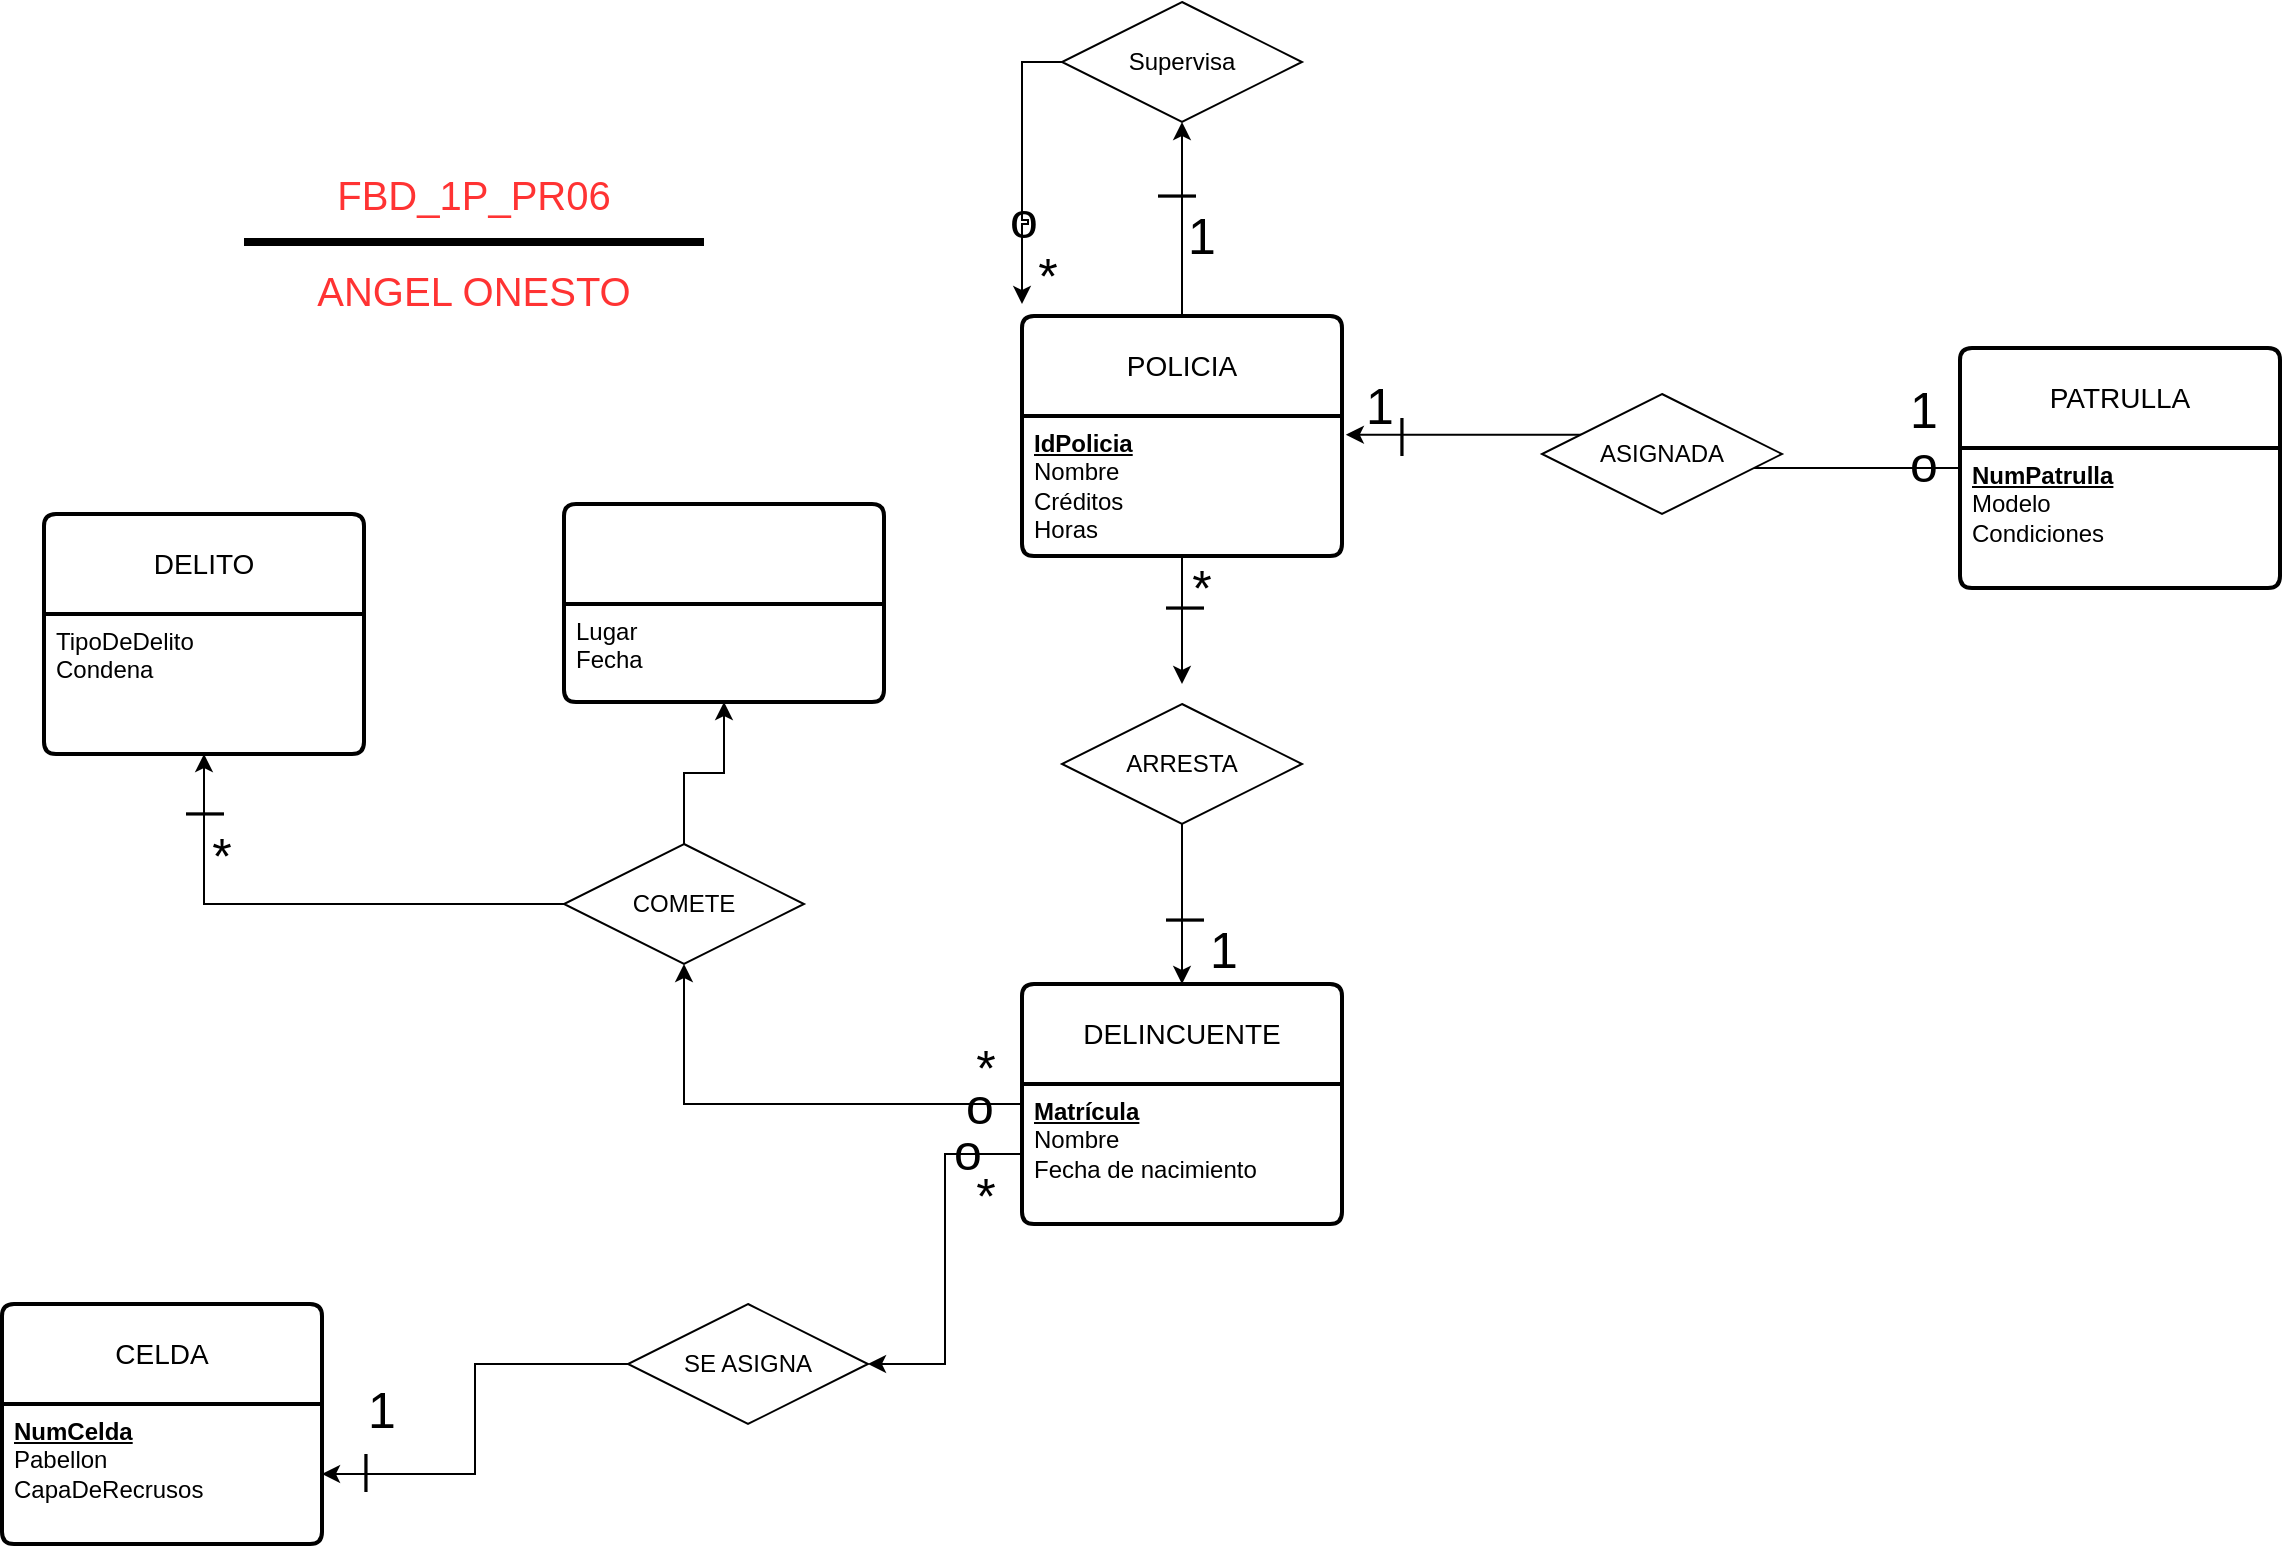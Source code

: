 <mxfile version="21.6.8" type="device">
  <diagram name="Página-1" id="0Ti34YRD-I-s_RzdFEXm">
    <mxGraphModel dx="1615" dy="955" grid="1" gridSize="10" guides="1" tooltips="1" connect="1" arrows="1" fold="1" page="1" pageScale="1" pageWidth="1169" pageHeight="827" math="0" shadow="0">
      <root>
        <mxCell id="0" />
        <mxCell id="1" parent="0" />
        <mxCell id="2fJ6rS5AO3E3voDiFRPf-76" style="edgeStyle=orthogonalEdgeStyle;rounded=0;orthogonalLoop=1;jettySize=auto;html=1;entryX=0.5;entryY=1;entryDx=0;entryDy=0;" edge="1" parent="1" source="2fJ6rS5AO3E3voDiFRPf-5" target="2fJ6rS5AO3E3voDiFRPf-70">
          <mxGeometry relative="1" as="geometry" />
        </mxCell>
        <mxCell id="2fJ6rS5AO3E3voDiFRPf-5" value="POLICIA" style="swimlane;childLayout=stackLayout;horizontal=1;startSize=50;horizontalStack=0;rounded=1;fontSize=14;fontStyle=0;strokeWidth=2;resizeParent=0;resizeLast=1;shadow=0;dashed=0;align=center;arcSize=4;whiteSpace=wrap;html=1;" vertex="1" parent="1">
          <mxGeometry x="529" y="176" width="160" height="120" as="geometry" />
        </mxCell>
        <mxCell id="2fJ6rS5AO3E3voDiFRPf-6" value="&lt;b&gt;&lt;u&gt;IdPolicia&lt;/u&gt;&lt;/b&gt;&lt;br&gt;Nombre&lt;br&gt;Créditos&lt;br&gt;Horas" style="align=left;strokeColor=none;fillColor=none;spacingLeft=4;fontSize=12;verticalAlign=top;resizable=0;rotatable=0;part=1;html=1;" vertex="1" parent="2fJ6rS5AO3E3voDiFRPf-5">
          <mxGeometry y="50" width="160" height="70" as="geometry" />
        </mxCell>
        <mxCell id="2fJ6rS5AO3E3voDiFRPf-27" style="edgeStyle=orthogonalEdgeStyle;rounded=0;orthogonalLoop=1;jettySize=auto;html=1;entryX=1.012;entryY=0.134;entryDx=0;entryDy=0;entryPerimeter=0;" edge="1" parent="1" source="2fJ6rS5AO3E3voDiFRPf-17" target="2fJ6rS5AO3E3voDiFRPf-6">
          <mxGeometry relative="1" as="geometry" />
        </mxCell>
        <mxCell id="2fJ6rS5AO3E3voDiFRPf-17" value="PATRULLA" style="swimlane;childLayout=stackLayout;horizontal=1;startSize=50;horizontalStack=0;rounded=1;fontSize=14;fontStyle=0;strokeWidth=2;resizeParent=0;resizeLast=1;shadow=0;dashed=0;align=center;arcSize=4;whiteSpace=wrap;html=1;" vertex="1" parent="1">
          <mxGeometry x="998" y="192" width="160" height="120" as="geometry" />
        </mxCell>
        <mxCell id="2fJ6rS5AO3E3voDiFRPf-18" value="&lt;b&gt;&lt;u&gt;NumPatrulla&lt;/u&gt;&lt;/b&gt;&lt;br&gt;Modelo&lt;br&gt;Condiciones" style="align=left;strokeColor=none;fillColor=none;spacingLeft=4;fontSize=12;verticalAlign=top;resizable=0;rotatable=0;part=1;html=1;" vertex="1" parent="2fJ6rS5AO3E3voDiFRPf-17">
          <mxGeometry y="50" width="160" height="70" as="geometry" />
        </mxCell>
        <mxCell id="2fJ6rS5AO3E3voDiFRPf-86" style="edgeStyle=orthogonalEdgeStyle;rounded=0;orthogonalLoop=1;jettySize=auto;html=1;" edge="1" parent="1" source="2fJ6rS5AO3E3voDiFRPf-21" target="2fJ6rS5AO3E3voDiFRPf-84">
          <mxGeometry relative="1" as="geometry" />
        </mxCell>
        <mxCell id="2fJ6rS5AO3E3voDiFRPf-21" value="DELINCUENTE" style="swimlane;childLayout=stackLayout;horizontal=1;startSize=50;horizontalStack=0;rounded=1;fontSize=14;fontStyle=0;strokeWidth=2;resizeParent=0;resizeLast=1;shadow=0;dashed=0;align=center;arcSize=4;whiteSpace=wrap;html=1;" vertex="1" parent="1">
          <mxGeometry x="529" y="510" width="160" height="120" as="geometry" />
        </mxCell>
        <mxCell id="2fJ6rS5AO3E3voDiFRPf-22" value="&lt;b&gt;&lt;u&gt;Matrícula&lt;/u&gt;&lt;/b&gt;&lt;br&gt;Nombre&lt;br&gt;Fecha de nacimiento" style="align=left;strokeColor=none;fillColor=none;spacingLeft=4;fontSize=12;verticalAlign=top;resizable=0;rotatable=0;part=1;html=1;" vertex="1" parent="2fJ6rS5AO3E3voDiFRPf-21">
          <mxGeometry y="50" width="160" height="70" as="geometry" />
        </mxCell>
        <mxCell id="2fJ6rS5AO3E3voDiFRPf-44" style="edgeStyle=orthogonalEdgeStyle;rounded=0;orthogonalLoop=1;jettySize=auto;html=1;entryX=0.5;entryY=0;entryDx=0;entryDy=0;" edge="1" parent="1" source="2fJ6rS5AO3E3voDiFRPf-24" target="2fJ6rS5AO3E3voDiFRPf-21">
          <mxGeometry relative="1" as="geometry" />
        </mxCell>
        <mxCell id="2fJ6rS5AO3E3voDiFRPf-24" value="ARRESTA" style="shape=rhombus;perimeter=rhombusPerimeter;whiteSpace=wrap;html=1;align=center;" vertex="1" parent="1">
          <mxGeometry x="549" y="370" width="120" height="60" as="geometry" />
        </mxCell>
        <mxCell id="2fJ6rS5AO3E3voDiFRPf-25" value="CELDA" style="swimlane;childLayout=stackLayout;horizontal=1;startSize=50;horizontalStack=0;rounded=1;fontSize=14;fontStyle=0;strokeWidth=2;resizeParent=0;resizeLast=1;shadow=0;dashed=0;align=center;arcSize=4;whiteSpace=wrap;html=1;" vertex="1" parent="1">
          <mxGeometry x="19" y="670" width="160" height="120" as="geometry" />
        </mxCell>
        <mxCell id="2fJ6rS5AO3E3voDiFRPf-26" value="&lt;b&gt;&lt;u&gt;NumCelda&lt;br&gt;&lt;/u&gt;&lt;/b&gt;Pabellon&lt;br&gt;CapaDeRecrusos" style="align=left;strokeColor=none;fillColor=none;spacingLeft=4;fontSize=12;verticalAlign=top;resizable=0;rotatable=0;part=1;html=1;" vertex="1" parent="2fJ6rS5AO3E3voDiFRPf-25">
          <mxGeometry y="50" width="160" height="70" as="geometry" />
        </mxCell>
        <mxCell id="2fJ6rS5AO3E3voDiFRPf-28" value="&lt;font style=&quot;font-size: 25px;&quot;&gt;1&lt;/font&gt;" style="text;html=1;strokeColor=none;fillColor=none;align=center;verticalAlign=middle;whiteSpace=wrap;rounded=0;" vertex="1" parent="1">
          <mxGeometry x="678" y="205" width="60" height="30" as="geometry" />
        </mxCell>
        <mxCell id="2fJ6rS5AO3E3voDiFRPf-29" value="&lt;font style=&quot;font-size: 25px;&quot;&gt;1&lt;/font&gt;" style="text;html=1;strokeColor=none;fillColor=none;align=center;verticalAlign=middle;whiteSpace=wrap;rounded=0;" vertex="1" parent="1">
          <mxGeometry x="950" y="207" width="60" height="30" as="geometry" />
        </mxCell>
        <mxCell id="2fJ6rS5AO3E3voDiFRPf-31" value="&lt;font style=&quot;font-size: 25px;&quot;&gt;o&lt;/font&gt;" style="text;html=1;strokeColor=none;fillColor=none;align=center;verticalAlign=middle;whiteSpace=wrap;rounded=0;" vertex="1" parent="1">
          <mxGeometry x="950" y="234" width="60" height="30" as="geometry" />
        </mxCell>
        <mxCell id="2fJ6rS5AO3E3voDiFRPf-35" value="&lt;font style=&quot;font-size: 25px;&quot;&gt;1&lt;/font&gt;" style="text;html=1;strokeColor=none;fillColor=none;align=center;verticalAlign=middle;whiteSpace=wrap;rounded=0;" vertex="1" parent="1">
          <mxGeometry x="589" y="120" width="60" height="30" as="geometry" />
        </mxCell>
        <mxCell id="2fJ6rS5AO3E3voDiFRPf-36" value="&lt;font style=&quot;font-size: 25px;&quot;&gt;*&lt;/font&gt;" style="text;html=1;strokeColor=none;fillColor=none;align=center;verticalAlign=middle;whiteSpace=wrap;rounded=0;" vertex="1" parent="1">
          <mxGeometry x="512" y="140" width="60" height="30" as="geometry" />
        </mxCell>
        <mxCell id="2fJ6rS5AO3E3voDiFRPf-38" value="|" style="text;html=1;strokeColor=none;fillColor=none;align=center;verticalAlign=middle;whiteSpace=wrap;rounded=0;rotation=-90;strokeWidth=14;fontSize=20;" vertex="1" parent="1">
          <mxGeometry x="574" y="101" width="60" height="30" as="geometry" />
        </mxCell>
        <mxCell id="2fJ6rS5AO3E3voDiFRPf-41" value="ASIGNADA" style="shape=rhombus;perimeter=rhombusPerimeter;whiteSpace=wrap;html=1;align=center;" vertex="1" parent="1">
          <mxGeometry x="789" y="215" width="120" height="60" as="geometry" />
        </mxCell>
        <mxCell id="2fJ6rS5AO3E3voDiFRPf-43" style="edgeStyle=orthogonalEdgeStyle;rounded=0;orthogonalLoop=1;jettySize=auto;html=1;" edge="1" parent="1" source="2fJ6rS5AO3E3voDiFRPf-6">
          <mxGeometry relative="1" as="geometry">
            <mxPoint x="609" y="360" as="targetPoint" />
          </mxGeometry>
        </mxCell>
        <mxCell id="2fJ6rS5AO3E3voDiFRPf-45" value="DELITO" style="swimlane;childLayout=stackLayout;horizontal=1;startSize=50;horizontalStack=0;rounded=1;fontSize=14;fontStyle=0;strokeWidth=2;resizeParent=0;resizeLast=1;shadow=0;dashed=0;align=center;arcSize=4;whiteSpace=wrap;html=1;" vertex="1" parent="1">
          <mxGeometry x="40" y="275" width="160" height="120" as="geometry" />
        </mxCell>
        <mxCell id="2fJ6rS5AO3E3voDiFRPf-46" value="TipoDeDelito&lt;br&gt;Condena" style="align=left;strokeColor=none;fillColor=none;spacingLeft=4;fontSize=12;verticalAlign=top;resizable=0;rotatable=0;part=1;html=1;" vertex="1" parent="2fJ6rS5AO3E3voDiFRPf-45">
          <mxGeometry y="50" width="160" height="70" as="geometry" />
        </mxCell>
        <mxCell id="2fJ6rS5AO3E3voDiFRPf-54" value="|" style="text;html=1;strokeColor=none;fillColor=none;align=center;verticalAlign=middle;whiteSpace=wrap;rounded=0;rotation=0;strokeWidth=14;fontSize=20;" vertex="1" parent="1">
          <mxGeometry x="689" y="219" width="60" height="30" as="geometry" />
        </mxCell>
        <mxCell id="2fJ6rS5AO3E3voDiFRPf-55" value="&lt;font style=&quot;font-size: 25px;&quot;&gt;*&lt;/font&gt;" style="text;html=1;strokeColor=none;fillColor=none;align=center;verticalAlign=middle;whiteSpace=wrap;rounded=0;" vertex="1" parent="1">
          <mxGeometry x="99" y="430" width="60" height="30" as="geometry" />
        </mxCell>
        <mxCell id="2fJ6rS5AO3E3voDiFRPf-56" value="|" style="text;html=1;strokeColor=none;fillColor=none;align=center;verticalAlign=middle;whiteSpace=wrap;rounded=0;rotation=90;strokeWidth=14;fontSize=20;" vertex="1" parent="1">
          <mxGeometry x="93" y="410" width="60" height="30" as="geometry" />
        </mxCell>
        <mxCell id="2fJ6rS5AO3E3voDiFRPf-57" value="&lt;font style=&quot;font-size: 25px;&quot;&gt;*&lt;/font&gt;" style="text;html=1;strokeColor=none;fillColor=none;align=center;verticalAlign=middle;whiteSpace=wrap;rounded=0;" vertex="1" parent="1">
          <mxGeometry x="481" y="536" width="60" height="30" as="geometry" />
        </mxCell>
        <mxCell id="2fJ6rS5AO3E3voDiFRPf-58" value="&lt;font style=&quot;font-size: 25px;&quot;&gt;o&lt;/font&gt;" style="text;html=1;strokeColor=none;fillColor=none;align=center;verticalAlign=middle;whiteSpace=wrap;rounded=0;" vertex="1" parent="1">
          <mxGeometry x="478" y="555" width="60" height="30" as="geometry" />
        </mxCell>
        <mxCell id="2fJ6rS5AO3E3voDiFRPf-59" value="&lt;font style=&quot;font-size: 25px;&quot;&gt;1&lt;/font&gt;" style="text;html=1;strokeColor=none;fillColor=none;align=center;verticalAlign=middle;whiteSpace=wrap;rounded=0;" vertex="1" parent="1">
          <mxGeometry x="179" y="707" width="60" height="30" as="geometry" />
        </mxCell>
        <mxCell id="2fJ6rS5AO3E3voDiFRPf-61" value="|" style="text;html=1;strokeColor=none;fillColor=none;align=center;verticalAlign=middle;whiteSpace=wrap;rounded=0;rotation=0;strokeWidth=14;fontSize=20;" vertex="1" parent="1">
          <mxGeometry x="171" y="737" width="60" height="30" as="geometry" />
        </mxCell>
        <mxCell id="2fJ6rS5AO3E3voDiFRPf-71" style="edgeStyle=orthogonalEdgeStyle;rounded=0;orthogonalLoop=1;jettySize=auto;html=1;" edge="1" parent="1" source="2fJ6rS5AO3E3voDiFRPf-70">
          <mxGeometry relative="1" as="geometry">
            <mxPoint x="529" y="170" as="targetPoint" />
            <Array as="points">
              <mxPoint x="529" y="49" />
              <mxPoint x="529" y="128" />
              <mxPoint x="532" y="128" />
              <mxPoint x="532" y="130" />
              <mxPoint x="529" y="130" />
            </Array>
          </mxGeometry>
        </mxCell>
        <mxCell id="2fJ6rS5AO3E3voDiFRPf-70" value="Supervisa" style="shape=rhombus;perimeter=rhombusPerimeter;whiteSpace=wrap;html=1;align=center;" vertex="1" parent="1">
          <mxGeometry x="549" y="19" width="120" height="60" as="geometry" />
        </mxCell>
        <mxCell id="2fJ6rS5AO3E3voDiFRPf-72" value="&lt;font style=&quot;font-size: 25px;&quot;&gt;o&lt;/font&gt;" style="text;html=1;strokeColor=none;fillColor=none;align=center;verticalAlign=middle;whiteSpace=wrap;rounded=0;" vertex="1" parent="1">
          <mxGeometry x="500" y="112" width="60" height="30" as="geometry" />
        </mxCell>
        <mxCell id="2fJ6rS5AO3E3voDiFRPf-81" style="edgeStyle=orthogonalEdgeStyle;rounded=0;orthogonalLoop=1;jettySize=auto;html=1;entryX=1;entryY=0.5;entryDx=0;entryDy=0;" edge="1" parent="1" source="2fJ6rS5AO3E3voDiFRPf-23" target="2fJ6rS5AO3E3voDiFRPf-26">
          <mxGeometry relative="1" as="geometry" />
        </mxCell>
        <mxCell id="2fJ6rS5AO3E3voDiFRPf-23" value="SE ASIGNA" style="shape=rhombus;perimeter=rhombusPerimeter;whiteSpace=wrap;html=1;align=center;" vertex="1" parent="1">
          <mxGeometry x="332" y="670" width="120" height="60" as="geometry" />
        </mxCell>
        <mxCell id="2fJ6rS5AO3E3voDiFRPf-80" style="edgeStyle=orthogonalEdgeStyle;rounded=0;orthogonalLoop=1;jettySize=auto;html=1;entryX=1;entryY=0.5;entryDx=0;entryDy=0;" edge="1" parent="1" source="2fJ6rS5AO3E3voDiFRPf-22" target="2fJ6rS5AO3E3voDiFRPf-23">
          <mxGeometry relative="1" as="geometry" />
        </mxCell>
        <mxCell id="2fJ6rS5AO3E3voDiFRPf-82" value="&lt;font style=&quot;font-size: 25px;&quot;&gt;*&lt;/font&gt;" style="text;html=1;strokeColor=none;fillColor=none;align=center;verticalAlign=middle;whiteSpace=wrap;rounded=0;" vertex="1" parent="1">
          <mxGeometry x="481" y="600" width="60" height="30" as="geometry" />
        </mxCell>
        <mxCell id="2fJ6rS5AO3E3voDiFRPf-83" value="&lt;font style=&quot;font-size: 25px;&quot;&gt;o&lt;/font&gt;" style="text;html=1;strokeColor=none;fillColor=none;align=center;verticalAlign=middle;whiteSpace=wrap;rounded=0;" vertex="1" parent="1">
          <mxGeometry x="472" y="578" width="60" height="30" as="geometry" />
        </mxCell>
        <mxCell id="2fJ6rS5AO3E3voDiFRPf-88" style="edgeStyle=orthogonalEdgeStyle;rounded=0;orthogonalLoop=1;jettySize=auto;html=1;" edge="1" parent="1" source="2fJ6rS5AO3E3voDiFRPf-84" target="2fJ6rS5AO3E3voDiFRPf-46">
          <mxGeometry relative="1" as="geometry" />
        </mxCell>
        <mxCell id="2fJ6rS5AO3E3voDiFRPf-96" style="edgeStyle=orthogonalEdgeStyle;rounded=0;orthogonalLoop=1;jettySize=auto;html=1;entryX=0.5;entryY=1;entryDx=0;entryDy=0;" edge="1" parent="1" source="2fJ6rS5AO3E3voDiFRPf-84" target="2fJ6rS5AO3E3voDiFRPf-94">
          <mxGeometry relative="1" as="geometry" />
        </mxCell>
        <mxCell id="2fJ6rS5AO3E3voDiFRPf-84" value="COMETE" style="shape=rhombus;perimeter=rhombusPerimeter;whiteSpace=wrap;html=1;align=center;" vertex="1" parent="1">
          <mxGeometry x="300" y="440" width="120" height="60" as="geometry" />
        </mxCell>
        <mxCell id="2fJ6rS5AO3E3voDiFRPf-89" value="&lt;font style=&quot;font-size: 25px;&quot;&gt;*&lt;/font&gt;" style="text;html=1;strokeColor=none;fillColor=none;align=center;verticalAlign=middle;whiteSpace=wrap;rounded=0;" vertex="1" parent="1">
          <mxGeometry x="589" y="296" width="60" height="30" as="geometry" />
        </mxCell>
        <mxCell id="2fJ6rS5AO3E3voDiFRPf-91" value="&lt;font style=&quot;font-size: 25px;&quot;&gt;1&lt;/font&gt;" style="text;html=1;strokeColor=none;fillColor=none;align=center;verticalAlign=middle;whiteSpace=wrap;rounded=0;" vertex="1" parent="1">
          <mxGeometry x="600" y="477" width="60" height="30" as="geometry" />
        </mxCell>
        <mxCell id="2fJ6rS5AO3E3voDiFRPf-92" value="|" style="text;html=1;strokeColor=none;fillColor=none;align=center;verticalAlign=middle;whiteSpace=wrap;rounded=0;rotation=-90;strokeWidth=14;fontSize=20;" vertex="1" parent="1">
          <mxGeometry x="578" y="307" width="60" height="30" as="geometry" />
        </mxCell>
        <mxCell id="2fJ6rS5AO3E3voDiFRPf-93" value="|" style="text;html=1;strokeColor=none;fillColor=none;align=center;verticalAlign=middle;whiteSpace=wrap;rounded=0;rotation=-90;strokeWidth=14;fontSize=20;" vertex="1" parent="1">
          <mxGeometry x="578" y="463" width="60" height="30" as="geometry" />
        </mxCell>
        <mxCell id="2fJ6rS5AO3E3voDiFRPf-94" value="" style="swimlane;childLayout=stackLayout;horizontal=1;startSize=50;horizontalStack=0;rounded=1;fontSize=14;fontStyle=0;strokeWidth=2;resizeParent=0;resizeLast=1;shadow=0;dashed=0;align=center;arcSize=4;whiteSpace=wrap;html=1;" vertex="1" parent="1">
          <mxGeometry x="300" y="270" width="160" height="99" as="geometry" />
        </mxCell>
        <mxCell id="2fJ6rS5AO3E3voDiFRPf-95" value="Lugar&lt;br&gt;Fecha" style="align=left;strokeColor=none;fillColor=none;spacingLeft=4;fontSize=12;verticalAlign=top;resizable=0;rotatable=0;part=1;html=1;" vertex="1" parent="2fJ6rS5AO3E3voDiFRPf-94">
          <mxGeometry y="50" width="160" height="49" as="geometry" />
        </mxCell>
        <mxCell id="2fJ6rS5AO3E3voDiFRPf-97" value="FBD_1P_PR06&lt;br&gt;&lt;br&gt;ANGEL ONESTO" style="text;html=1;strokeColor=none;fillColor=none;align=center;verticalAlign=middle;whiteSpace=wrap;rounded=0;strokeWidth=50;fontSize=20;fontColor=#FF3333;" vertex="1" parent="1">
          <mxGeometry x="140" y="124" width="230" height="30" as="geometry" />
        </mxCell>
        <mxCell id="2fJ6rS5AO3E3voDiFRPf-98" value="" style="endArrow=none;html=1;rounded=0;entryX=1;entryY=0.5;entryDx=0;entryDy=0;strokeWidth=4;exitX=0;exitY=0.5;exitDx=0;exitDy=0;fontColor=#FF3333;" edge="1" parent="1" source="2fJ6rS5AO3E3voDiFRPf-97" target="2fJ6rS5AO3E3voDiFRPf-97">
          <mxGeometry width="50" height="50" relative="1" as="geometry">
            <mxPoint x="170" y="135" as="sourcePoint" />
            <mxPoint x="370" y="280" as="targetPoint" />
          </mxGeometry>
        </mxCell>
      </root>
    </mxGraphModel>
  </diagram>
</mxfile>
